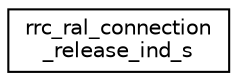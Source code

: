 digraph "Graphical Class Hierarchy"
{
 // LATEX_PDF_SIZE
  edge [fontname="Helvetica",fontsize="10",labelfontname="Helvetica",labelfontsize="10"];
  node [fontname="Helvetica",fontsize="10",shape=record];
  rankdir="LR";
  Node0 [label="rrc_ral_connection\l_release_ind_s",height=0.2,width=0.4,color="black", fillcolor="white", style="filled",URL="$structrrc__ral__connection__release__ind__s.html",tooltip=" "];
}

